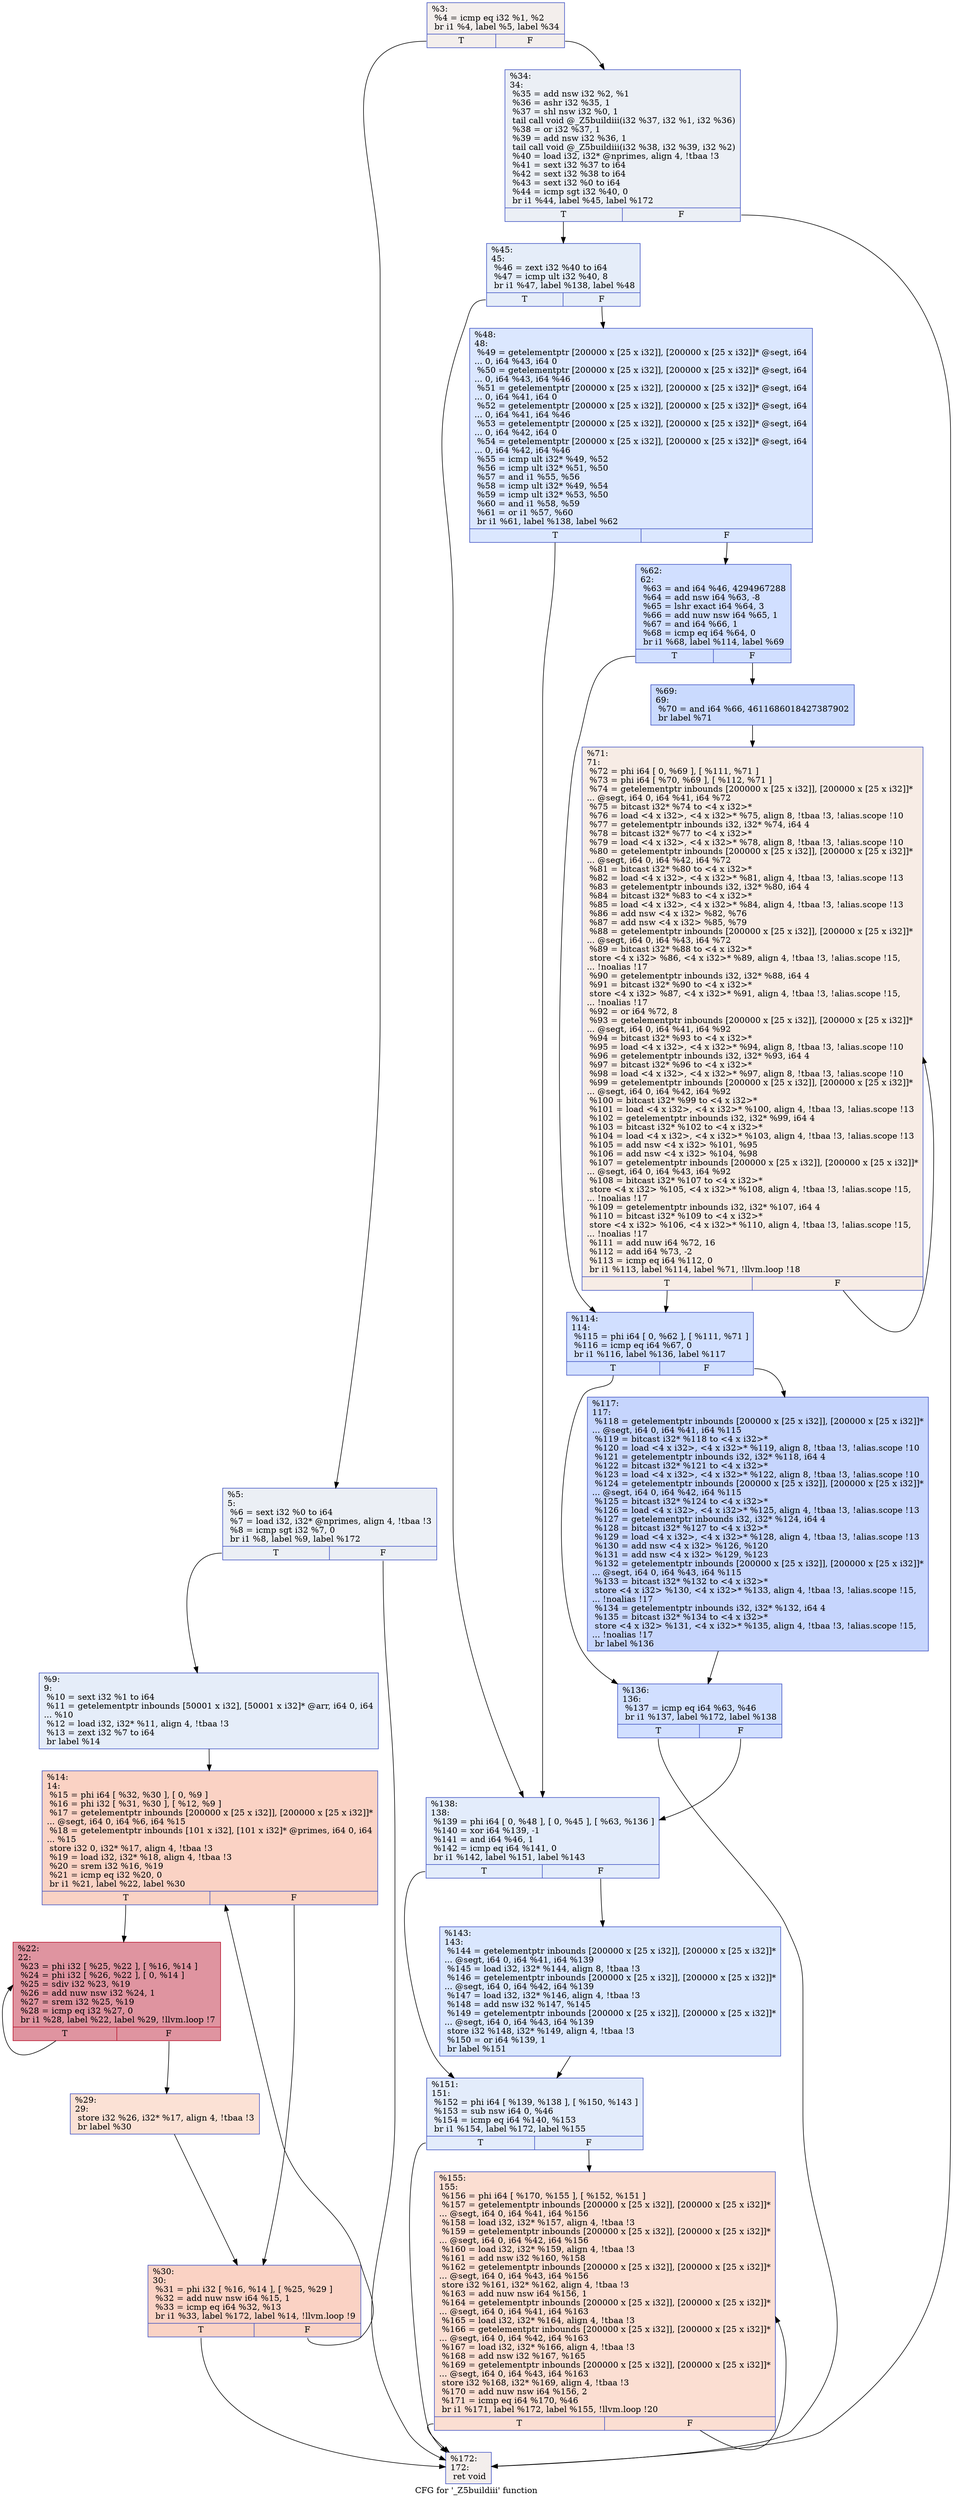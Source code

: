digraph "CFG for '_Z5buildiii' function" {
	label="CFG for '_Z5buildiii' function";

	Node0x55e00fbc9b10 [shape=record,color="#3d50c3ff", style=filled, fillcolor="#e3d9d370",label="{%3:\l  %4 = icmp eq i32 %1, %2\l  br i1 %4, label %5, label %34\l|{<s0>T|<s1>F}}"];
	Node0x55e00fbc9b10:s0 -> Node0x55e00fbc9c80;
	Node0x55e00fbc9b10:s1 -> Node0x55e00fbc9cd0;
	Node0x55e00fbc9c80 [shape=record,color="#3d50c3ff", style=filled, fillcolor="#d1dae970",label="{%5:\l5:                                                \l  %6 = sext i32 %0 to i64\l  %7 = load i32, i32* @nprimes, align 4, !tbaa !3\l  %8 = icmp sgt i32 %7, 0\l  br i1 %8, label %9, label %172\l|{<s0>T|<s1>F}}"];
	Node0x55e00fbc9c80:s0 -> Node0x55e00fbc9c30;
	Node0x55e00fbc9c80:s1 -> Node0x55e00fbca010;
	Node0x55e00fbc9c30 [shape=record,color="#3d50c3ff", style=filled, fillcolor="#c5d6f270",label="{%9:\l9:                                                \l  %10 = sext i32 %1 to i64\l  %11 = getelementptr inbounds [50001 x i32], [50001 x i32]* @arr, i64 0, i64\l... %10\l  %12 = load i32, i32* %11, align 4, !tbaa !3\l  %13 = zext i32 %7 to i64\l  br label %14\l}"];
	Node0x55e00fbc9c30 -> Node0x55e00fbca360;
	Node0x55e00fbca360 [shape=record,color="#3d50c3ff", style=filled, fillcolor="#f4987a70",label="{%14:\l14:                                               \l  %15 = phi i64 [ %32, %30 ], [ 0, %9 ]\l  %16 = phi i32 [ %31, %30 ], [ %12, %9 ]\l  %17 = getelementptr inbounds [200000 x [25 x i32]], [200000 x [25 x i32]]*\l... @segt, i64 0, i64 %6, i64 %15\l  %18 = getelementptr inbounds [101 x i32], [101 x i32]* @primes, i64 0, i64\l... %15\l  store i32 0, i32* %17, align 4, !tbaa !3\l  %19 = load i32, i32* %18, align 4, !tbaa !3\l  %20 = srem i32 %16, %19\l  %21 = icmp eq i32 %20, 0\l  br i1 %21, label %22, label %30\l|{<s0>T|<s1>F}}"];
	Node0x55e00fbca360:s0 -> Node0x55e00fbca8d0;
	Node0x55e00fbca360:s1 -> Node0x55e00fbca420;
	Node0x55e00fbca8d0 [shape=record,color="#b70d28ff", style=filled, fillcolor="#b70d2870",label="{%22:\l22:                                               \l  %23 = phi i32 [ %25, %22 ], [ %16, %14 ]\l  %24 = phi i32 [ %26, %22 ], [ 0, %14 ]\l  %25 = sdiv i32 %23, %19\l  %26 = add nuw nsw i32 %24, 1\l  %27 = srem i32 %25, %19\l  %28 = icmp eq i32 %27, 0\l  br i1 %28, label %22, label %29, !llvm.loop !7\l|{<s0>T|<s1>F}}"];
	Node0x55e00fbca8d0:s0 -> Node0x55e00fbca8d0;
	Node0x55e00fbca8d0:s1 -> Node0x55e00fbcae50;
	Node0x55e00fbcae50 [shape=record,color="#3d50c3ff", style=filled, fillcolor="#f7bca170",label="{%29:\l29:                                               \l  store i32 %26, i32* %17, align 4, !tbaa !3\l  br label %30\l}"];
	Node0x55e00fbcae50 -> Node0x55e00fbca420;
	Node0x55e00fbca420 [shape=record,color="#3d50c3ff", style=filled, fillcolor="#f4987a70",label="{%30:\l30:                                               \l  %31 = phi i32 [ %16, %14 ], [ %25, %29 ]\l  %32 = add nuw nsw i64 %15, 1\l  %33 = icmp eq i64 %32, %13\l  br i1 %33, label %172, label %14, !llvm.loop !9\l|{<s0>T|<s1>F}}"];
	Node0x55e00fbca420:s0 -> Node0x55e00fbca010;
	Node0x55e00fbca420:s1 -> Node0x55e00fbca360;
	Node0x55e00fbc9cd0 [shape=record,color="#3d50c3ff", style=filled, fillcolor="#d1dae970",label="{%34:\l34:                                               \l  %35 = add nsw i32 %2, %1\l  %36 = ashr i32 %35, 1\l  %37 = shl nsw i32 %0, 1\l  tail call void @_Z5buildiii(i32 %37, i32 %1, i32 %36)\l  %38 = or i32 %37, 1\l  %39 = add nsw i32 %36, 1\l  tail call void @_Z5buildiii(i32 %38, i32 %39, i32 %2)\l  %40 = load i32, i32* @nprimes, align 4, !tbaa !3\l  %41 = sext i32 %37 to i64\l  %42 = sext i32 %38 to i64\l  %43 = sext i32 %0 to i64\l  %44 = icmp sgt i32 %40, 0\l  br i1 %44, label %45, label %172\l|{<s0>T|<s1>F}}"];
	Node0x55e00fbc9cd0:s0 -> Node0x55e00fbcc6c0;
	Node0x55e00fbc9cd0:s1 -> Node0x55e00fbca010;
	Node0x55e00fbcc6c0 [shape=record,color="#3d50c3ff", style=filled, fillcolor="#c5d6f270",label="{%45:\l45:                                               \l  %46 = zext i32 %40 to i64\l  %47 = icmp ult i32 %40, 8\l  br i1 %47, label %138, label %48\l|{<s0>T|<s1>F}}"];
	Node0x55e00fbcc6c0:s0 -> Node0x55e00fbcc8c0;
	Node0x55e00fbcc6c0:s1 -> Node0x55e00fbcc910;
	Node0x55e00fbcc910 [shape=record,color="#3d50c3ff", style=filled, fillcolor="#aec9fc70",label="{%48:\l48:                                               \l  %49 = getelementptr [200000 x [25 x i32]], [200000 x [25 x i32]]* @segt, i64\l... 0, i64 %43, i64 0\l  %50 = getelementptr [200000 x [25 x i32]], [200000 x [25 x i32]]* @segt, i64\l... 0, i64 %43, i64 %46\l  %51 = getelementptr [200000 x [25 x i32]], [200000 x [25 x i32]]* @segt, i64\l... 0, i64 %41, i64 0\l  %52 = getelementptr [200000 x [25 x i32]], [200000 x [25 x i32]]* @segt, i64\l... 0, i64 %41, i64 %46\l  %53 = getelementptr [200000 x [25 x i32]], [200000 x [25 x i32]]* @segt, i64\l... 0, i64 %42, i64 0\l  %54 = getelementptr [200000 x [25 x i32]], [200000 x [25 x i32]]* @segt, i64\l... 0, i64 %42, i64 %46\l  %55 = icmp ult i32* %49, %52\l  %56 = icmp ult i32* %51, %50\l  %57 = and i1 %55, %56\l  %58 = icmp ult i32* %49, %54\l  %59 = icmp ult i32* %53, %50\l  %60 = and i1 %58, %59\l  %61 = or i1 %57, %60\l  br i1 %61, label %138, label %62\l|{<s0>T|<s1>F}}"];
	Node0x55e00fbcc910:s0 -> Node0x55e00fbcc8c0;
	Node0x55e00fbcc910:s1 -> Node0x55e00fbccfc0;
	Node0x55e00fbccfc0 [shape=record,color="#3d50c3ff", style=filled, fillcolor="#96b7ff70",label="{%62:\l62:                                               \l  %63 = and i64 %46, 4294967288\l  %64 = add nsw i64 %63, -8\l  %65 = lshr exact i64 %64, 3\l  %66 = add nuw nsw i64 %65, 1\l  %67 = and i64 %66, 1\l  %68 = icmp eq i64 %64, 0\l  br i1 %68, label %114, label %69\l|{<s0>T|<s1>F}}"];
	Node0x55e00fbccfc0:s0 -> Node0x55e00fbcd830;
	Node0x55e00fbccfc0:s1 -> Node0x55e00fbcd880;
	Node0x55e00fbcd880 [shape=record,color="#3d50c3ff", style=filled, fillcolor="#88abfd70",label="{%69:\l69:                                               \l  %70 = and i64 %66, 4611686018427387902\l  br label %71\l}"];
	Node0x55e00fbcd880 -> Node0x55e00fbcda40;
	Node0x55e00fbcda40 [shape=record,color="#3d50c3ff", style=filled, fillcolor="#ecd3c570",label="{%71:\l71:                                               \l  %72 = phi i64 [ 0, %69 ], [ %111, %71 ]\l  %73 = phi i64 [ %70, %69 ], [ %112, %71 ]\l  %74 = getelementptr inbounds [200000 x [25 x i32]], [200000 x [25 x i32]]*\l... @segt, i64 0, i64 %41, i64 %72\l  %75 = bitcast i32* %74 to \<4 x i32\>*\l  %76 = load \<4 x i32\>, \<4 x i32\>* %75, align 8, !tbaa !3, !alias.scope !10\l  %77 = getelementptr inbounds i32, i32* %74, i64 4\l  %78 = bitcast i32* %77 to \<4 x i32\>*\l  %79 = load \<4 x i32\>, \<4 x i32\>* %78, align 8, !tbaa !3, !alias.scope !10\l  %80 = getelementptr inbounds [200000 x [25 x i32]], [200000 x [25 x i32]]*\l... @segt, i64 0, i64 %42, i64 %72\l  %81 = bitcast i32* %80 to \<4 x i32\>*\l  %82 = load \<4 x i32\>, \<4 x i32\>* %81, align 4, !tbaa !3, !alias.scope !13\l  %83 = getelementptr inbounds i32, i32* %80, i64 4\l  %84 = bitcast i32* %83 to \<4 x i32\>*\l  %85 = load \<4 x i32\>, \<4 x i32\>* %84, align 4, !tbaa !3, !alias.scope !13\l  %86 = add nsw \<4 x i32\> %82, %76\l  %87 = add nsw \<4 x i32\> %85, %79\l  %88 = getelementptr inbounds [200000 x [25 x i32]], [200000 x [25 x i32]]*\l... @segt, i64 0, i64 %43, i64 %72\l  %89 = bitcast i32* %88 to \<4 x i32\>*\l  store \<4 x i32\> %86, \<4 x i32\>* %89, align 4, !tbaa !3, !alias.scope !15,\l... !noalias !17\l  %90 = getelementptr inbounds i32, i32* %88, i64 4\l  %91 = bitcast i32* %90 to \<4 x i32\>*\l  store \<4 x i32\> %87, \<4 x i32\>* %91, align 4, !tbaa !3, !alias.scope !15,\l... !noalias !17\l  %92 = or i64 %72, 8\l  %93 = getelementptr inbounds [200000 x [25 x i32]], [200000 x [25 x i32]]*\l... @segt, i64 0, i64 %41, i64 %92\l  %94 = bitcast i32* %93 to \<4 x i32\>*\l  %95 = load \<4 x i32\>, \<4 x i32\>* %94, align 8, !tbaa !3, !alias.scope !10\l  %96 = getelementptr inbounds i32, i32* %93, i64 4\l  %97 = bitcast i32* %96 to \<4 x i32\>*\l  %98 = load \<4 x i32\>, \<4 x i32\>* %97, align 8, !tbaa !3, !alias.scope !10\l  %99 = getelementptr inbounds [200000 x [25 x i32]], [200000 x [25 x i32]]*\l... @segt, i64 0, i64 %42, i64 %92\l  %100 = bitcast i32* %99 to \<4 x i32\>*\l  %101 = load \<4 x i32\>, \<4 x i32\>* %100, align 4, !tbaa !3, !alias.scope !13\l  %102 = getelementptr inbounds i32, i32* %99, i64 4\l  %103 = bitcast i32* %102 to \<4 x i32\>*\l  %104 = load \<4 x i32\>, \<4 x i32\>* %103, align 4, !tbaa !3, !alias.scope !13\l  %105 = add nsw \<4 x i32\> %101, %95\l  %106 = add nsw \<4 x i32\> %104, %98\l  %107 = getelementptr inbounds [200000 x [25 x i32]], [200000 x [25 x i32]]*\l... @segt, i64 0, i64 %43, i64 %92\l  %108 = bitcast i32* %107 to \<4 x i32\>*\l  store \<4 x i32\> %105, \<4 x i32\>* %108, align 4, !tbaa !3, !alias.scope !15,\l... !noalias !17\l  %109 = getelementptr inbounds i32, i32* %107, i64 4\l  %110 = bitcast i32* %109 to \<4 x i32\>*\l  store \<4 x i32\> %106, \<4 x i32\>* %110, align 4, !tbaa !3, !alias.scope !15,\l... !noalias !17\l  %111 = add nuw i64 %72, 16\l  %112 = add i64 %73, -2\l  %113 = icmp eq i64 %112, 0\l  br i1 %113, label %114, label %71, !llvm.loop !18\l|{<s0>T|<s1>F}}"];
	Node0x55e00fbcda40:s0 -> Node0x55e00fbcd830;
	Node0x55e00fbcda40:s1 -> Node0x55e00fbcda40;
	Node0x55e00fbcd830 [shape=record,color="#3d50c3ff", style=filled, fillcolor="#96b7ff70",label="{%114:\l114:                                              \l  %115 = phi i64 [ 0, %62 ], [ %111, %71 ]\l  %116 = icmp eq i64 %67, 0\l  br i1 %116, label %136, label %117\l|{<s0>T|<s1>F}}"];
	Node0x55e00fbcd830:s0 -> Node0x55e00fbd1d70;
	Node0x55e00fbcd830:s1 -> Node0x55e00fbd1dc0;
	Node0x55e00fbd1dc0 [shape=record,color="#3d50c3ff", style=filled, fillcolor="#7ea1fa70",label="{%117:\l117:                                              \l  %118 = getelementptr inbounds [200000 x [25 x i32]], [200000 x [25 x i32]]*\l... @segt, i64 0, i64 %41, i64 %115\l  %119 = bitcast i32* %118 to \<4 x i32\>*\l  %120 = load \<4 x i32\>, \<4 x i32\>* %119, align 8, !tbaa !3, !alias.scope !10\l  %121 = getelementptr inbounds i32, i32* %118, i64 4\l  %122 = bitcast i32* %121 to \<4 x i32\>*\l  %123 = load \<4 x i32\>, \<4 x i32\>* %122, align 8, !tbaa !3, !alias.scope !10\l  %124 = getelementptr inbounds [200000 x [25 x i32]], [200000 x [25 x i32]]*\l... @segt, i64 0, i64 %42, i64 %115\l  %125 = bitcast i32* %124 to \<4 x i32\>*\l  %126 = load \<4 x i32\>, \<4 x i32\>* %125, align 4, !tbaa !3, !alias.scope !13\l  %127 = getelementptr inbounds i32, i32* %124, i64 4\l  %128 = bitcast i32* %127 to \<4 x i32\>*\l  %129 = load \<4 x i32\>, \<4 x i32\>* %128, align 4, !tbaa !3, !alias.scope !13\l  %130 = add nsw \<4 x i32\> %126, %120\l  %131 = add nsw \<4 x i32\> %129, %123\l  %132 = getelementptr inbounds [200000 x [25 x i32]], [200000 x [25 x i32]]*\l... @segt, i64 0, i64 %43, i64 %115\l  %133 = bitcast i32* %132 to \<4 x i32\>*\l  store \<4 x i32\> %130, \<4 x i32\>* %133, align 4, !tbaa !3, !alias.scope !15,\l... !noalias !17\l  %134 = getelementptr inbounds i32, i32* %132, i64 4\l  %135 = bitcast i32* %134 to \<4 x i32\>*\l  store \<4 x i32\> %131, \<4 x i32\>* %135, align 4, !tbaa !3, !alias.scope !15,\l... !noalias !17\l  br label %136\l}"];
	Node0x55e00fbd1dc0 -> Node0x55e00fbd1d70;
	Node0x55e00fbd1d70 [shape=record,color="#3d50c3ff", style=filled, fillcolor="#96b7ff70",label="{%136:\l136:                                              \l  %137 = icmp eq i64 %63, %46\l  br i1 %137, label %172, label %138\l|{<s0>T|<s1>F}}"];
	Node0x55e00fbd1d70:s0 -> Node0x55e00fbca010;
	Node0x55e00fbd1d70:s1 -> Node0x55e00fbcc8c0;
	Node0x55e00fbcc8c0 [shape=record,color="#3d50c3ff", style=filled, fillcolor="#bfd3f670",label="{%138:\l138:                                              \l  %139 = phi i64 [ 0, %48 ], [ 0, %45 ], [ %63, %136 ]\l  %140 = xor i64 %139, -1\l  %141 = and i64 %46, 1\l  %142 = icmp eq i64 %141, 0\l  br i1 %142, label %151, label %143\l|{<s0>T|<s1>F}}"];
	Node0x55e00fbcc8c0:s0 -> Node0x55e00fbd37a0;
	Node0x55e00fbcc8c0:s1 -> Node0x55e00fbd37f0;
	Node0x55e00fbd37f0 [shape=record,color="#3d50c3ff", style=filled, fillcolor="#abc8fd70",label="{%143:\l143:                                              \l  %144 = getelementptr inbounds [200000 x [25 x i32]], [200000 x [25 x i32]]*\l... @segt, i64 0, i64 %41, i64 %139\l  %145 = load i32, i32* %144, align 8, !tbaa !3\l  %146 = getelementptr inbounds [200000 x [25 x i32]], [200000 x [25 x i32]]*\l... @segt, i64 0, i64 %42, i64 %139\l  %147 = load i32, i32* %146, align 4, !tbaa !3\l  %148 = add nsw i32 %147, %145\l  %149 = getelementptr inbounds [200000 x [25 x i32]], [200000 x [25 x i32]]*\l... @segt, i64 0, i64 %43, i64 %139\l  store i32 %148, i32* %149, align 4, !tbaa !3\l  %150 = or i64 %139, 1\l  br label %151\l}"];
	Node0x55e00fbd37f0 -> Node0x55e00fbd37a0;
	Node0x55e00fbd37a0 [shape=record,color="#3d50c3ff", style=filled, fillcolor="#bfd3f670",label="{%151:\l151:                                              \l  %152 = phi i64 [ %139, %138 ], [ %150, %143 ]\l  %153 = sub nsw i64 0, %46\l  %154 = icmp eq i64 %140, %153\l  br i1 %154, label %172, label %155\l|{<s0>T|<s1>F}}"];
	Node0x55e00fbd37a0:s0 -> Node0x55e00fbca010;
	Node0x55e00fbd37a0:s1 -> Node0x55e00fbd4060;
	Node0x55e00fbd4060 [shape=record,color="#3d50c3ff", style=filled, fillcolor="#f7b59970",label="{%155:\l155:                                              \l  %156 = phi i64 [ %170, %155 ], [ %152, %151 ]\l  %157 = getelementptr inbounds [200000 x [25 x i32]], [200000 x [25 x i32]]*\l... @segt, i64 0, i64 %41, i64 %156\l  %158 = load i32, i32* %157, align 4, !tbaa !3\l  %159 = getelementptr inbounds [200000 x [25 x i32]], [200000 x [25 x i32]]*\l... @segt, i64 0, i64 %42, i64 %156\l  %160 = load i32, i32* %159, align 4, !tbaa !3\l  %161 = add nsw i32 %160, %158\l  %162 = getelementptr inbounds [200000 x [25 x i32]], [200000 x [25 x i32]]*\l... @segt, i64 0, i64 %43, i64 %156\l  store i32 %161, i32* %162, align 4, !tbaa !3\l  %163 = add nuw nsw i64 %156, 1\l  %164 = getelementptr inbounds [200000 x [25 x i32]], [200000 x [25 x i32]]*\l... @segt, i64 0, i64 %41, i64 %163\l  %165 = load i32, i32* %164, align 4, !tbaa !3\l  %166 = getelementptr inbounds [200000 x [25 x i32]], [200000 x [25 x i32]]*\l... @segt, i64 0, i64 %42, i64 %163\l  %167 = load i32, i32* %166, align 4, !tbaa !3\l  %168 = add nsw i32 %167, %165\l  %169 = getelementptr inbounds [200000 x [25 x i32]], [200000 x [25 x i32]]*\l... @segt, i64 0, i64 %43, i64 %163\l  store i32 %168, i32* %169, align 4, !tbaa !3\l  %170 = add nuw nsw i64 %156, 2\l  %171 = icmp eq i64 %170, %46\l  br i1 %171, label %172, label %155, !llvm.loop !20\l|{<s0>T|<s1>F}}"];
	Node0x55e00fbd4060:s0 -> Node0x55e00fbca010;
	Node0x55e00fbd4060:s1 -> Node0x55e00fbd4060;
	Node0x55e00fbca010 [shape=record,color="#3d50c3ff", style=filled, fillcolor="#e3d9d370",label="{%172:\l172:                                              \l  ret void\l}"];
}

